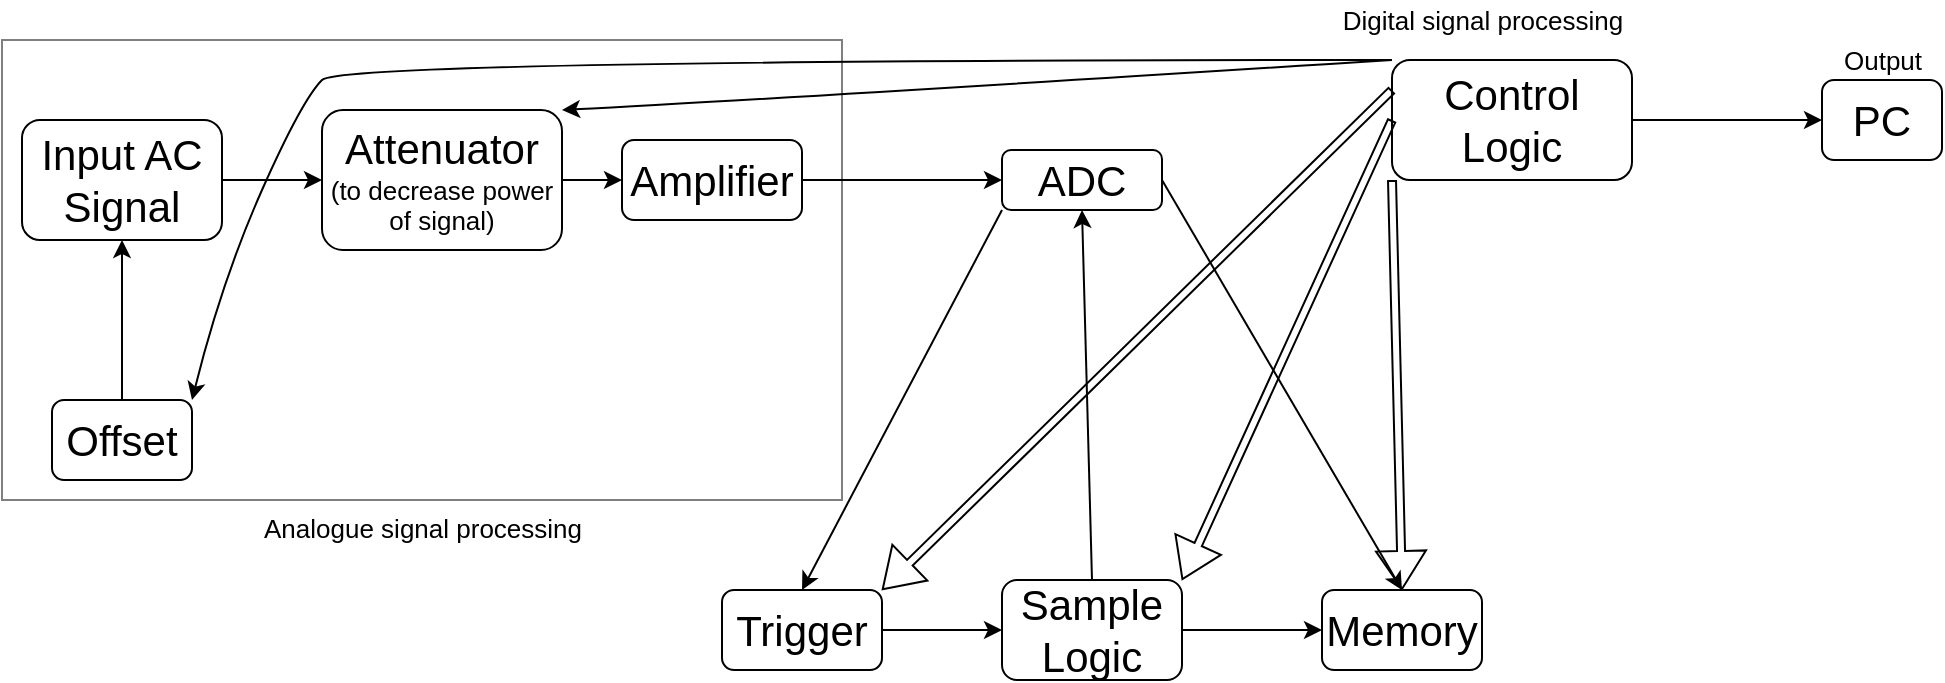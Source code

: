 <mxfile version="16.5.3" type="device"><diagram id="U0MoPj8JXz0HJSZfjYXr" name="Page-1"><mxGraphModel dx="1833" dy="996" grid="1" gridSize="10" guides="1" tooltips="1" connect="1" arrows="1" fold="1" page="1" pageScale="1" pageWidth="1169" pageHeight="827" math="0" shadow="0"><root><mxCell id="0"/><mxCell id="1" parent="0"/><mxCell id="zXtFJkxSAHaKGE05R8NX-30" value="Analogue signal processing" style="verticalLabelPosition=bottom;verticalAlign=top;html=1;shape=mxgraph.basic.rect;fillColor2=none;strokeWidth=1;size=20;indent=5;fontSize=13;fillColor=none;opacity=50;" vertex="1" parent="1"><mxGeometry x="10" y="60" width="420" height="230" as="geometry"/></mxCell><mxCell id="zXtFJkxSAHaKGE05R8NX-1" value="&lt;font&gt;&lt;span style=&quot;font-size: 21px&quot;&gt;Attenuator&lt;/span&gt;&lt;br&gt;&lt;font style=&quot;font-size: 13px&quot;&gt;(to decrease power of signal)&lt;/font&gt;&lt;br&gt;&lt;/font&gt;" style="rounded=1;whiteSpace=wrap;html=1;" vertex="1" parent="1"><mxGeometry x="170" y="95" width="120" height="70" as="geometry"/></mxCell><mxCell id="zXtFJkxSAHaKGE05R8NX-2" value="&lt;font style=&quot;font-size: 21px&quot;&gt;Amplifier&lt;/font&gt;" style="rounded=1;whiteSpace=wrap;html=1;" vertex="1" parent="1"><mxGeometry x="320" y="110" width="90" height="40" as="geometry"/></mxCell><mxCell id="zXtFJkxSAHaKGE05R8NX-3" value="&lt;font style=&quot;font-size: 21px&quot;&gt;ADC&lt;/font&gt;" style="rounded=1;whiteSpace=wrap;html=1;" vertex="1" parent="1"><mxGeometry x="510" y="115" width="80" height="30" as="geometry"/></mxCell><mxCell id="zXtFJkxSAHaKGE05R8NX-4" value="&lt;font style=&quot;font-size: 21px&quot;&gt;Trigger&lt;/font&gt;" style="rounded=1;whiteSpace=wrap;html=1;" vertex="1" parent="1"><mxGeometry x="370" y="335" width="80" height="40" as="geometry"/></mxCell><mxCell id="zXtFJkxSAHaKGE05R8NX-5" value="&lt;font style=&quot;font-size: 21px&quot;&gt;Sample&lt;br&gt;Logic&lt;br&gt;&lt;/font&gt;" style="rounded=1;whiteSpace=wrap;html=1;" vertex="1" parent="1"><mxGeometry x="510" y="330" width="90" height="50" as="geometry"/></mxCell><mxCell id="zXtFJkxSAHaKGE05R8NX-6" value="&lt;font style=&quot;font-size: 21px&quot;&gt;Memory&lt;/font&gt;" style="rounded=1;whiteSpace=wrap;html=1;" vertex="1" parent="1"><mxGeometry x="670" y="335" width="80" height="40" as="geometry"/></mxCell><mxCell id="zXtFJkxSAHaKGE05R8NX-7" value="&lt;font style=&quot;font-size: 21px&quot;&gt;Offset&lt;/font&gt;" style="rounded=1;whiteSpace=wrap;html=1;" vertex="1" parent="1"><mxGeometry x="35" y="240" width="70" height="40" as="geometry"/></mxCell><mxCell id="zXtFJkxSAHaKGE05R8NX-10" value="&lt;font style=&quot;font-size: 21px&quot;&gt;Control Logic&lt;br&gt;&lt;/font&gt;" style="rounded=1;whiteSpace=wrap;html=1;" vertex="1" parent="1"><mxGeometry x="705" y="70" width="120" height="60" as="geometry"/></mxCell><mxCell id="zXtFJkxSAHaKGE05R8NX-11" value="&lt;font style=&quot;font-size: 21px&quot;&gt;Input AC&lt;br&gt;Signal&lt;br&gt;&lt;/font&gt;" style="rounded=1;whiteSpace=wrap;html=1;" vertex="1" parent="1"><mxGeometry x="20" y="100" width="100" height="60" as="geometry"/></mxCell><mxCell id="zXtFJkxSAHaKGE05R8NX-17" value="" style="endArrow=classic;html=1;rounded=0;fontSize=13;exitX=0.5;exitY=0;exitDx=0;exitDy=0;entryX=0.5;entryY=1;entryDx=0;entryDy=0;" edge="1" parent="1" source="zXtFJkxSAHaKGE05R8NX-5" target="zXtFJkxSAHaKGE05R8NX-3"><mxGeometry width="50" height="50" relative="1" as="geometry"><mxPoint x="460" y="170" as="sourcePoint"/><mxPoint x="400" y="170" as="targetPoint"/></mxGeometry></mxCell><mxCell id="zXtFJkxSAHaKGE05R8NX-12" value="" style="endArrow=classic;html=1;rounded=0;fontSize=21;exitX=1;exitY=0.5;exitDx=0;exitDy=0;entryX=0;entryY=0.5;entryDx=0;entryDy=0;" edge="1" parent="1" source="zXtFJkxSAHaKGE05R8NX-11" target="zXtFJkxSAHaKGE05R8NX-1"><mxGeometry width="50" height="50" relative="1" as="geometry"><mxPoint x="490" y="410" as="sourcePoint"/><mxPoint x="540" y="360" as="targetPoint"/></mxGeometry></mxCell><mxCell id="zXtFJkxSAHaKGE05R8NX-13" value="" style="endArrow=classic;html=1;rounded=0;fontSize=13;exitX=1;exitY=0.5;exitDx=0;exitDy=0;entryX=0;entryY=0.5;entryDx=0;entryDy=0;" edge="1" parent="1" source="zXtFJkxSAHaKGE05R8NX-1" target="zXtFJkxSAHaKGE05R8NX-2"><mxGeometry width="50" height="50" relative="1" as="geometry"><mxPoint x="490" y="390" as="sourcePoint"/><mxPoint x="540" y="340" as="targetPoint"/></mxGeometry></mxCell><mxCell id="zXtFJkxSAHaKGE05R8NX-15" value="" style="endArrow=classic;html=1;rounded=0;fontSize=13;exitX=1;exitY=0.5;exitDx=0;exitDy=0;entryX=0;entryY=0.5;entryDx=0;entryDy=0;" edge="1" parent="1" source="zXtFJkxSAHaKGE05R8NX-2" target="zXtFJkxSAHaKGE05R8NX-3"><mxGeometry width="50" height="50" relative="1" as="geometry"><mxPoint x="490" y="390" as="sourcePoint"/><mxPoint x="540" y="340" as="targetPoint"/></mxGeometry></mxCell><mxCell id="zXtFJkxSAHaKGE05R8NX-16" value="" style="endArrow=classic;html=1;rounded=0;fontSize=13;exitX=1;exitY=0.5;exitDx=0;exitDy=0;entryX=0.5;entryY=0;entryDx=0;entryDy=0;" edge="1" parent="1" source="zXtFJkxSAHaKGE05R8NX-3" target="zXtFJkxSAHaKGE05R8NX-6"><mxGeometry width="50" height="50" relative="1" as="geometry"><mxPoint x="390" y="160" as="sourcePoint"/><mxPoint x="520" y="230" as="targetPoint"/></mxGeometry></mxCell><mxCell id="zXtFJkxSAHaKGE05R8NX-18" value="" style="endArrow=classic;html=1;rounded=0;fontSize=13;exitX=1;exitY=0.5;exitDx=0;exitDy=0;entryX=0;entryY=0.5;entryDx=0;entryDy=0;" edge="1" parent="1" source="zXtFJkxSAHaKGE05R8NX-5" target="zXtFJkxSAHaKGE05R8NX-6"><mxGeometry width="50" height="50" relative="1" as="geometry"><mxPoint x="440" y="185" as="sourcePoint"/><mxPoint x="500" y="185" as="targetPoint"/></mxGeometry></mxCell><mxCell id="zXtFJkxSAHaKGE05R8NX-19" value="" style="endArrow=classic;html=1;rounded=0;fontSize=13;exitX=0;exitY=1;exitDx=0;exitDy=0;entryX=0.5;entryY=0;entryDx=0;entryDy=0;" edge="1" parent="1" source="zXtFJkxSAHaKGE05R8NX-3" target="zXtFJkxSAHaKGE05R8NX-4"><mxGeometry width="50" height="50" relative="1" as="geometry"><mxPoint x="450" y="190" as="sourcePoint"/><mxPoint x="510" y="190" as="targetPoint"/></mxGeometry></mxCell><mxCell id="zXtFJkxSAHaKGE05R8NX-20" value="" style="endArrow=classic;html=1;rounded=0;fontSize=13;exitX=1;exitY=0.5;exitDx=0;exitDy=0;entryX=0;entryY=0.5;entryDx=0;entryDy=0;" edge="1" parent="1" source="zXtFJkxSAHaKGE05R8NX-4" target="zXtFJkxSAHaKGE05R8NX-5"><mxGeometry width="50" height="50" relative="1" as="geometry"><mxPoint x="460" y="205" as="sourcePoint"/><mxPoint x="520" y="205" as="targetPoint"/></mxGeometry></mxCell><mxCell id="zXtFJkxSAHaKGE05R8NX-21" value="" style="shape=flexArrow;endArrow=classic;html=1;rounded=0;fontSize=13;exitX=0;exitY=0.5;exitDx=0;exitDy=0;entryX=1;entryY=0;entryDx=0;entryDy=0;width=4;" edge="1" parent="1" source="zXtFJkxSAHaKGE05R8NX-10" target="zXtFJkxSAHaKGE05R8NX-5"><mxGeometry width="50" height="50" relative="1" as="geometry"><mxPoint x="460" y="390" as="sourcePoint"/><mxPoint x="510" y="340" as="targetPoint"/></mxGeometry></mxCell><mxCell id="zXtFJkxSAHaKGE05R8NX-22" value="" style="shape=flexArrow;endArrow=classic;html=1;rounded=0;fontSize=13;exitX=0;exitY=1;exitDx=0;exitDy=0;entryX=0.5;entryY=0;entryDx=0;entryDy=0;width=4;" edge="1" parent="1" source="zXtFJkxSAHaKGE05R8NX-10" target="zXtFJkxSAHaKGE05R8NX-6"><mxGeometry width="50" height="50" relative="1" as="geometry"><mxPoint x="620" y="175" as="sourcePoint"/><mxPoint x="510" y="350" as="targetPoint"/></mxGeometry></mxCell><mxCell id="zXtFJkxSAHaKGE05R8NX-23" value="" style="shape=flexArrow;endArrow=classic;html=1;rounded=0;fontSize=13;entryX=1;entryY=0;entryDx=0;entryDy=0;width=4;exitX=0;exitY=0.25;exitDx=0;exitDy=0;" edge="1" parent="1" source="zXtFJkxSAHaKGE05R8NX-10" target="zXtFJkxSAHaKGE05R8NX-4"><mxGeometry width="50" height="50" relative="1" as="geometry"><mxPoint x="680" y="80" as="sourcePoint"/><mxPoint x="520" y="360" as="targetPoint"/></mxGeometry></mxCell><mxCell id="zXtFJkxSAHaKGE05R8NX-25" value="" style="curved=1;endArrow=classic;html=1;rounded=0;fontSize=13;exitX=0;exitY=0;exitDx=0;exitDy=0;entryX=1;entryY=0;entryDx=0;entryDy=0;" edge="1" parent="1" source="zXtFJkxSAHaKGE05R8NX-10" target="zXtFJkxSAHaKGE05R8NX-7"><mxGeometry width="50" height="50" relative="1" as="geometry"><mxPoint x="490" y="390" as="sourcePoint"/><mxPoint x="260" y="70" as="targetPoint"/><Array as="points"><mxPoint x="180" y="70"/><mxPoint x="160" y="90"/><mxPoint x="120" y="180"/></Array></mxGeometry></mxCell><mxCell id="zXtFJkxSAHaKGE05R8NX-26" value="" style="curved=1;endArrow=classic;html=1;rounded=0;fontSize=13;entryX=1;entryY=0;entryDx=0;entryDy=0;exitX=0;exitY=0;exitDx=0;exitDy=0;" edge="1" parent="1" source="zXtFJkxSAHaKGE05R8NX-10" target="zXtFJkxSAHaKGE05R8NX-1"><mxGeometry width="50" height="50" relative="1" as="geometry"><mxPoint x="640" y="170" as="sourcePoint"/><mxPoint x="280" y="90" as="targetPoint"/><Array as="points"><mxPoint x="390" y="90"/></Array></mxGeometry></mxCell><mxCell id="zXtFJkxSAHaKGE05R8NX-29" value="" style="endArrow=classic;html=1;rounded=0;fontSize=13;exitX=0.5;exitY=0;exitDx=0;exitDy=0;entryX=0.5;entryY=1;entryDx=0;entryDy=0;" edge="1" parent="1" source="zXtFJkxSAHaKGE05R8NX-7" target="zXtFJkxSAHaKGE05R8NX-11"><mxGeometry width="50" height="50" relative="1" as="geometry"><mxPoint x="490" y="390" as="sourcePoint"/><mxPoint x="540" y="340" as="targetPoint"/></mxGeometry></mxCell><mxCell id="zXtFJkxSAHaKGE05R8NX-34" value="Digital signal processing" style="text;html=1;align=center;verticalAlign=middle;resizable=0;points=[];autosize=1;strokeColor=none;fillColor=none;fontSize=13;" vertex="1" parent="1"><mxGeometry x="670" y="40" width="160" height="20" as="geometry"/></mxCell><mxCell id="zXtFJkxSAHaKGE05R8NX-36" value="&lt;font style=&quot;font-size: 21px&quot;&gt;PC&lt;br&gt;&lt;/font&gt;" style="rounded=1;whiteSpace=wrap;html=1;" vertex="1" parent="1"><mxGeometry x="920" y="80" width="60" height="40" as="geometry"/></mxCell><mxCell id="zXtFJkxSAHaKGE05R8NX-37" value="" style="endArrow=classic;html=1;rounded=0;fontSize=13;exitX=1;exitY=0.5;exitDx=0;exitDy=0;entryX=0;entryY=0.5;entryDx=0;entryDy=0;" edge="1" parent="1" source="zXtFJkxSAHaKGE05R8NX-10" target="zXtFJkxSAHaKGE05R8NX-36"><mxGeometry width="50" height="50" relative="1" as="geometry"><mxPoint x="490" y="400" as="sourcePoint"/><mxPoint x="540" y="350" as="targetPoint"/></mxGeometry></mxCell><mxCell id="zXtFJkxSAHaKGE05R8NX-38" value="Output" style="text;html=1;align=center;verticalAlign=middle;resizable=0;points=[];autosize=1;strokeColor=none;fillColor=none;fontSize=13;" vertex="1" parent="1"><mxGeometry x="925" y="60" width="50" height="20" as="geometry"/></mxCell></root></mxGraphModel></diagram></mxfile>